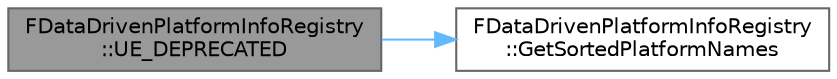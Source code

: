 digraph "FDataDrivenPlatformInfoRegistry::UE_DEPRECATED"
{
 // INTERACTIVE_SVG=YES
 // LATEX_PDF_SIZE
  bgcolor="transparent";
  edge [fontname=Helvetica,fontsize=10,labelfontname=Helvetica,labelfontsize=10];
  node [fontname=Helvetica,fontsize=10,shape=box,height=0.2,width=0.4];
  rankdir="LR";
  Node1 [id="Node000001",label="FDataDrivenPlatformInfoRegistry\l::UE_DEPRECATED",height=0.2,width=0.4,color="gray40", fillcolor="grey60", style="filled", fontcolor="black",tooltip=" "];
  Node1 -> Node2 [id="edge1_Node000001_Node000002",color="steelblue1",style="solid",tooltip=" "];
  Node2 [id="Node000002",label="FDataDrivenPlatformInfoRegistry\l::GetSortedPlatformNames",height=0.2,width=0.4,color="grey40", fillcolor="white", style="filled",URL="$d8/d4e/structFDataDrivenPlatformInfoRegistry.html#acc2224e98e2cfb7a1da322a0f82dcebb",tooltip="Get sorted platorm infos or names."];
}
